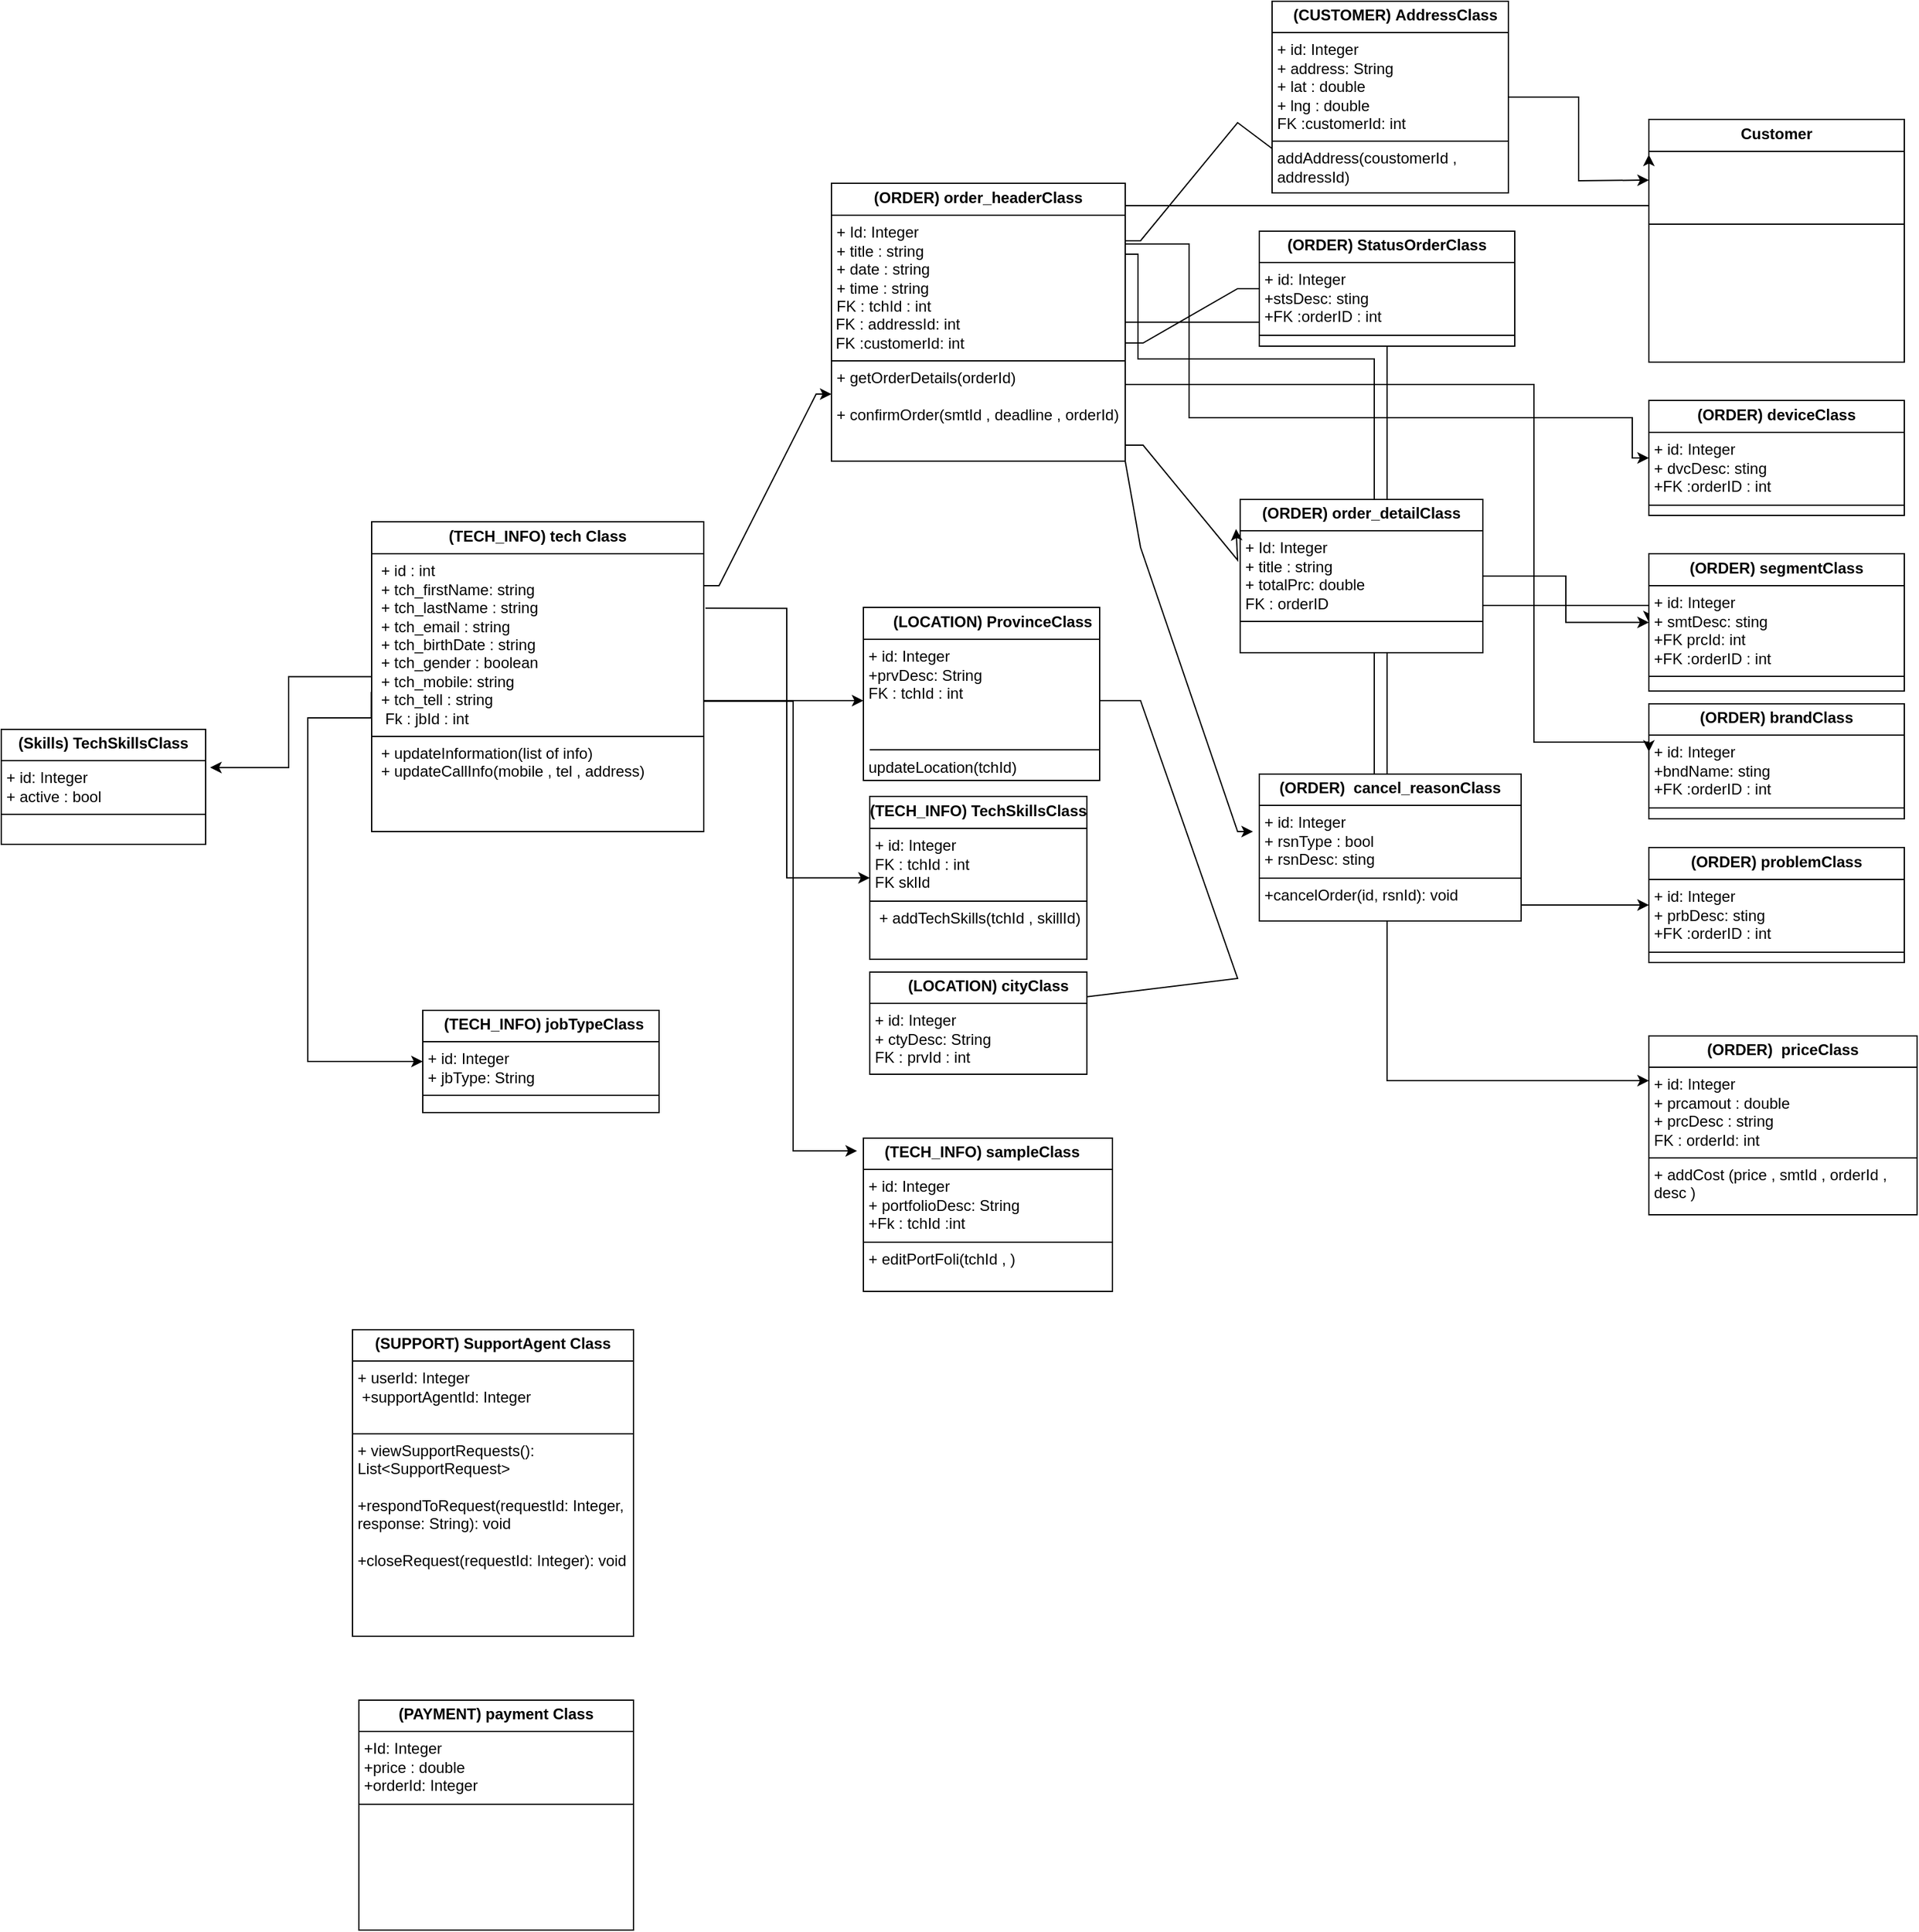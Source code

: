 <mxfile version="24.8.0">
  <diagram name="Page-1" id="c4acf3e9-155e-7222-9cf6-157b1a14988f">
    <mxGraphModel dx="2204" dy="1768" grid="1" gridSize="10" guides="1" tooltips="1" connect="1" arrows="1" fold="1" page="1" pageScale="1" pageWidth="850" pageHeight="1100" background="none" math="0" shadow="0">
      <root>
        <mxCell id="0" />
        <mxCell id="1" parent="0" />
        <mxCell id="KMtnxI4F0yMecvli3GG7-17" value="" style="edgeStyle=orthogonalEdgeStyle;rounded=0;orthogonalLoop=1;jettySize=auto;html=1;noEdgeStyle=1;orthogonal=1;" parent="1" source="KMtnxI4F0yMecvli3GG7-1" target="KMtnxI4F0yMecvli3GG7-8" edge="1">
          <mxGeometry relative="1" as="geometry">
            <Array as="points">
              <mxPoint x="272" y="417.5" />
              <mxPoint x="348" y="267.5" />
            </Array>
          </mxGeometry>
        </mxCell>
        <mxCell id="lpgFom8J8HqN0DXa00Fs-9" style="edgeStyle=orthogonalEdgeStyle;rounded=0;orthogonalLoop=1;jettySize=auto;html=1;noEdgeStyle=1;orthogonal=1;" edge="1" parent="1" source="KMtnxI4F0yMecvli3GG7-1" target="lpgFom8J8HqN0DXa00Fs-5">
          <mxGeometry relative="1" as="geometry">
            <Array as="points">
              <mxPoint x="274" y="507.5" />
              <mxPoint x="348" y="507.5" />
            </Array>
          </mxGeometry>
        </mxCell>
        <mxCell id="lpgFom8J8HqN0DXa00Fs-34" style="edgeStyle=orthogonalEdgeStyle;rounded=0;orthogonalLoop=1;jettySize=auto;html=1;" edge="1" parent="1" source="KMtnxI4F0yMecvli3GG7-1">
          <mxGeometry relative="1" as="geometry">
            <mxPoint x="380" y="860" as="targetPoint" />
            <Array as="points">
              <mxPoint x="330" y="508" />
              <mxPoint x="330" y="860" />
            </Array>
          </mxGeometry>
        </mxCell>
        <mxCell id="lpgFom8J8HqN0DXa00Fs-46" style="edgeStyle=orthogonalEdgeStyle;rounded=0;orthogonalLoop=1;jettySize=auto;html=1;entryX=0;entryY=0.5;entryDx=0;entryDy=0;exitX=-0.001;exitY=0.549;exitDx=0;exitDy=0;exitPerimeter=0;" edge="1" parent="1" source="KMtnxI4F0yMecvli3GG7-1" target="lpgFom8J8HqN0DXa00Fs-45">
          <mxGeometry relative="1" as="geometry">
            <mxPoint x="-10" y="520" as="sourcePoint" />
            <mxPoint x="-140" y="749.95" as="targetPoint" />
            <Array as="points">
              <mxPoint x="-50" y="521" />
              <mxPoint x="-50" y="790" />
            </Array>
          </mxGeometry>
        </mxCell>
        <mxCell id="lpgFom8J8HqN0DXa00Fs-47" style="edgeStyle=orthogonalEdgeStyle;rounded=0;orthogonalLoop=1;jettySize=auto;html=1;entryX=0;entryY=0.5;entryDx=0;entryDy=0;exitX=1.005;exitY=0.279;exitDx=0;exitDy=0;exitPerimeter=0;" edge="1" parent="1" source="KMtnxI4F0yMecvli3GG7-1" target="KMtnxI4F0yMecvli3GG7-4">
          <mxGeometry relative="1" as="geometry" />
        </mxCell>
        <mxCell id="KMtnxI4F0yMecvli3GG7-1" value="&lt;p style=&quot;margin:0px;margin-top:4px;text-align:center;&quot;&gt;&lt;b&gt;(TECH_INFO) tech Class&lt;/b&gt;&lt;/p&gt;&lt;hr size=&quot;1&quot; style=&quot;border-style:solid;&quot;&gt;&lt;p style=&quot;margin:0px;margin-left:4px;&quot;&gt;&amp;nbsp;+ id : int&lt;br&gt;&amp;nbsp;+ tch_firstName: string&lt;/p&gt;&lt;p style=&quot;margin:0px;margin-left:4px;&quot;&gt;&amp;nbsp;+&amp;nbsp;&lt;span style=&quot;background-color: initial;&quot;&gt;tch_&lt;/span&gt;&lt;span style=&quot;background-color: initial;&quot;&gt;lastName : string&lt;/span&gt;&lt;/p&gt;&lt;p style=&quot;margin:0px;margin-left:4px;&quot;&gt;&amp;nbsp;+&amp;nbsp;&lt;span style=&quot;background-color: initial;&quot;&gt;tch_&lt;/span&gt;&lt;span style=&quot;background-color: initial;&quot;&gt;email : string&lt;/span&gt;&lt;/p&gt;&lt;p style=&quot;margin:0px;margin-left:4px;&quot;&gt;&amp;nbsp;+ tch_birthDate : string&lt;/p&gt;&lt;p style=&quot;margin:0px;margin-left:4px;&quot;&gt;&amp;nbsp;+ tch_gender : boolean&lt;/p&gt;&lt;p style=&quot;margin:0px;margin-left:4px;&quot;&gt;&lt;span style=&quot;background-color: initial;&quot;&gt;&amp;nbsp;+ tch_mobile: string&lt;/span&gt;&lt;/p&gt;&lt;p style=&quot;margin:0px;margin-left:4px;&quot;&gt;&amp;nbsp;+ tch_tell : string&lt;/p&gt;&lt;p style=&quot;margin:0px;margin-left:4px;&quot;&gt;&amp;nbsp; Fk : jbId : int&lt;/p&gt;&lt;hr size=&quot;1&quot; style=&quot;border-style:solid;&quot;&gt;&lt;p style=&quot;margin:0px;margin-left:4px;&quot;&gt;&amp;nbsp;+ updateInformation(list of info)&lt;/p&gt;&lt;p style=&quot;margin:0px;margin-left:4px;&quot;&gt;&amp;nbsp;+ updateCallInfo(mobile , tel , address)&lt;br&gt;&amp;nbsp;&lt;br&gt;&amp;nbsp;&lt;br&gt;&amp;nbsp;&lt;br&gt;&lt;/p&gt;" style="verticalAlign=top;align=left;overflow=fill;html=1;whiteSpace=wrap;" parent="1" vertex="1">
          <mxGeometry y="367.5" width="260" height="242.5" as="geometry" />
        </mxCell>
        <mxCell id="KMtnxI4F0yMecvli3GG7-4" value="&lt;p style=&quot;margin:0px;margin-top:4px;text-align:center;&quot;&gt;&lt;b style=&quot;background-color: initial;&quot;&gt;(&lt;/b&gt;&lt;b&gt;TECH_INFO&lt;/b&gt;&lt;b style=&quot;background-color: initial;&quot;&gt;) Tech&lt;/b&gt;&lt;b&gt;&lt;span style=&quot;background-color: initial; text-align: left;&quot;&gt;SkillsC&lt;/span&gt;lass&lt;/b&gt;&lt;/p&gt;&lt;hr size=&quot;1&quot; style=&quot;border-style:solid;&quot;&gt;&lt;p style=&quot;margin:0px;margin-left:4px;&quot;&gt;+ id: Integer&lt;/p&gt;&lt;p style=&quot;margin:0px;margin-left:4px;&quot;&gt;FK : tchId : int&lt;/p&gt;&lt;p style=&quot;margin:0px;margin-left:4px;&quot;&gt;FK sklId&lt;/p&gt;&lt;hr size=&quot;1&quot; style=&quot;border-style:solid;&quot;&gt;&lt;p style=&quot;margin:0px;margin-left:4px;&quot;&gt;&amp;nbsp;+ addTech&lt;span style=&quot;background-color: initial;&quot;&gt;Skills(tchId , skillId)&lt;/span&gt;&lt;/p&gt;" style="verticalAlign=top;align=left;overflow=fill;html=1;whiteSpace=wrap;" parent="1" vertex="1">
          <mxGeometry x="390" y="582.5" width="170" height="127.5" as="geometry" />
        </mxCell>
        <mxCell id="snw6YQC0UfUEKD113gLJ-5" style="edgeStyle=orthogonalEdgeStyle;rounded=0;orthogonalLoop=1;jettySize=auto;html=1;entryX=0.25;entryY=1;entryDx=0;entryDy=0;noEdgeStyle=1;orthogonal=1;" parent="1" source="KMtnxI4F0yMecvli3GG7-8" target="snw6YQC0UfUEKD113gLJ-4" edge="1">
          <mxGeometry relative="1" as="geometry">
            <Array as="points">
              <mxPoint x="602" y="147.5" />
              <mxPoint x="678" y="55" />
            </Array>
          </mxGeometry>
        </mxCell>
        <mxCell id="lpgFom8J8HqN0DXa00Fs-20" style="edgeStyle=orthogonalEdgeStyle;rounded=0;orthogonalLoop=1;jettySize=auto;html=1;entryX=1;entryY=0.5;entryDx=0;entryDy=0;noEdgeStyle=1;orthogonal=1;" edge="1" parent="1" source="KMtnxI4F0yMecvli3GG7-8" target="lpgFom8J8HqN0DXa00Fs-19">
          <mxGeometry relative="1" as="geometry">
            <Array as="points">
              <mxPoint x="604" y="227.5" />
              <mxPoint x="678" y="185" />
            </Array>
          </mxGeometry>
        </mxCell>
        <mxCell id="lpgFom8J8HqN0DXa00Fs-38" style="edgeStyle=orthogonalEdgeStyle;rounded=0;orthogonalLoop=1;jettySize=auto;html=1;entryX=0;entryY=0.5;entryDx=0;entryDy=0;" edge="1" parent="1" source="KMtnxI4F0yMecvli3GG7-8" target="lpgFom8J8HqN0DXa00Fs-29">
          <mxGeometry relative="1" as="geometry">
            <Array as="points">
              <mxPoint x="785" y="260" />
              <mxPoint x="785" y="433" />
            </Array>
          </mxGeometry>
        </mxCell>
        <mxCell id="lpgFom8J8HqN0DXa00Fs-42" style="edgeStyle=orthogonalEdgeStyle;rounded=0;orthogonalLoop=1;jettySize=auto;html=1;entryX=0;entryY=0.5;entryDx=0;entryDy=0;exitX=1;exitY=0.216;exitDx=0;exitDy=0;exitPerimeter=0;" edge="1" parent="1" source="KMtnxI4F0yMecvli3GG7-8" target="lpgFom8J8HqN0DXa00Fs-24">
          <mxGeometry relative="1" as="geometry">
            <Array as="points">
              <mxPoint x="600" y="158" />
              <mxPoint x="600" y="240" />
              <mxPoint x="785" y="240" />
              <mxPoint x="785" y="668" />
            </Array>
          </mxGeometry>
        </mxCell>
        <mxCell id="lpgFom8J8HqN0DXa00Fs-44" style="edgeStyle=orthogonalEdgeStyle;rounded=0;orthogonalLoop=1;jettySize=auto;html=1;entryX=0;entryY=0.25;entryDx=0;entryDy=0;" edge="1" parent="1" source="KMtnxI4F0yMecvli3GG7-8" target="lpgFom8J8HqN0DXa00Fs-43">
          <mxGeometry relative="1" as="geometry" />
        </mxCell>
        <mxCell id="KMtnxI4F0yMecvli3GG7-8" value="&lt;p style=&quot;margin:0px;margin-top:4px;text-align:center;&quot;&gt;&lt;b&gt;(ORDER)&amp;nbsp;&lt;/b&gt;&lt;b style=&quot;background-color: initial;&quot;&gt;order_headerClass&lt;/b&gt;&lt;/p&gt;&lt;hr size=&quot;1&quot; style=&quot;border-style:solid;&quot;&gt;&lt;p style=&quot;margin:0px;margin-left:4px;&quot;&gt;+ Id: Integer&lt;/p&gt;&lt;p style=&quot;margin:0px;margin-left:4px;&quot;&gt;+ title : string&lt;/p&gt;&lt;p style=&quot;margin:0px;margin-left:4px;&quot;&gt;+ date : string&lt;br&gt;+ time : string&lt;br&gt;&lt;/p&gt;&lt;p style=&quot;margin:0px;margin-left:4px;&quot;&gt;&lt;span style=&quot;background-color: initial;&quot;&gt;FK : tchId : int&lt;/span&gt;&lt;/p&gt;&amp;nbsp;FK : addressId: int&lt;div&gt;&amp;nbsp;FK :customerId: int&lt;br&gt;&lt;hr size=&quot;1&quot; style=&quot;border-style:solid;&quot;&gt;&lt;p style=&quot;margin:0px;margin-left:4px;&quot;&gt;+ getOrderDetails(orderId)&lt;/p&gt;&lt;p style=&quot;margin:0px;margin-left:4px;&quot;&gt;&lt;br&gt;+ confirmOrder(smtId , deadline , orderId)&lt;/p&gt;&lt;p style=&quot;margin:0px;margin-left:4px;&quot;&gt;&lt;br&gt;&lt;/p&gt;&lt;p style=&quot;margin:0px;margin-left:4px;&quot;&gt;&lt;br&gt;&lt;/p&gt;&lt;p style=&quot;margin:0px;margin-left:4px;&quot;&gt;&amp;nbsp;&lt;/p&gt;&lt;p style=&quot;margin:0px;margin-left:4px;&quot;&gt;&lt;br&gt;&lt;br&gt;&lt;/p&gt;&lt;/div&gt;" style="verticalAlign=top;align=left;overflow=fill;html=1;whiteSpace=wrap;" parent="1" vertex="1">
          <mxGeometry x="360" y="102.5" width="230" height="217.5" as="geometry" />
        </mxCell>
        <mxCell id="8-92jS36UHPeJMl3_JFY-2" value="&lt;p style=&quot;margin:0px;margin-top:4px;text-align:center;&quot;&gt;&lt;b&gt;(SUPPORT) SupportAgent Class&lt;/b&gt;&lt;br&gt;&lt;/p&gt;&lt;hr size=&quot;1&quot; style=&quot;border-style:solid;&quot;&gt;&lt;p style=&quot;margin:0px;margin-left:4px;&quot;&gt;+ userId: Integer&lt;/p&gt;&lt;p style=&quot;margin:0px;margin-left:4px;&quot;&gt;&amp;nbsp;+supportAgentId:&amp;nbsp;&lt;span style=&quot;background-color: initial;&quot;&gt;Integer&lt;/span&gt;&lt;/p&gt;&lt;p style=&quot;margin:0px;margin-left:4px;&quot;&gt;&lt;br&gt;&lt;/p&gt;&lt;hr size=&quot;1&quot; style=&quot;border-style:solid;&quot;&gt;&lt;p style=&quot;margin:0px;margin-left:4px;&quot;&gt;+ viewSupportRequests(): List&amp;lt;SupportRequest&amp;gt;&lt;br&gt;&lt;br&gt;+respondToRequest(requestId: Integer, response: String): void&lt;br&gt;&lt;br&gt;+closeRequest(requestId: Integer): void&lt;br&gt;&lt;/p&gt;" style="verticalAlign=top;align=left;overflow=fill;html=1;whiteSpace=wrap;" parent="1" vertex="1">
          <mxGeometry x="-15" y="1000" width="220" height="240" as="geometry" />
        </mxCell>
        <mxCell id="8-92jS36UHPeJMl3_JFY-3" style="edgeStyle=orthogonalEdgeStyle;rounded=0;orthogonalLoop=1;jettySize=auto;html=1;exitX=0.5;exitY=1;exitDx=0;exitDy=0;" parent="1" source="8-92jS36UHPeJMl3_JFY-2" target="8-92jS36UHPeJMl3_JFY-2" edge="1">
          <mxGeometry relative="1" as="geometry" />
        </mxCell>
        <mxCell id="8-92jS36UHPeJMl3_JFY-4" value="&lt;p style=&quot;margin:0px;margin-top:4px;text-align:center;&quot;&gt;&lt;b&gt;(PAYMENT) payment Class&lt;/b&gt;&lt;br&gt;&lt;/p&gt;&lt;hr size=&quot;1&quot; style=&quot;border-style:solid;&quot;&gt;&lt;p style=&quot;margin:0px;margin-left:4px;&quot;&gt;+Id: Integer&lt;/p&gt;&lt;p style=&quot;margin:0px;margin-left:4px;&quot;&gt;+price : double&lt;/p&gt;&lt;p style=&quot;margin:0px;margin-left:4px;&quot;&gt;+orderId:&amp;nbsp;&lt;span style=&quot;background-color: initial;&quot;&gt;Integer&lt;/span&gt;&lt;/p&gt;&lt;hr size=&quot;1&quot; style=&quot;border-style:solid;&quot;&gt;&lt;p style=&quot;margin:0px;margin-left:4px;&quot;&gt;&lt;br&gt;&lt;br&gt;&lt;br&gt;&lt;/p&gt;" style="verticalAlign=top;align=left;overflow=fill;html=1;whiteSpace=wrap;" parent="1" vertex="1">
          <mxGeometry x="-10" y="1290" width="215" height="180" as="geometry" />
        </mxCell>
        <mxCell id="snw6YQC0UfUEKD113gLJ-1" value="&lt;p style=&quot;margin:0px;margin-top:4px;text-align:center;&quot;&gt;&lt;b&gt;Customer&lt;/b&gt;&lt;/p&gt;&lt;hr size=&quot;1&quot; style=&quot;border-style:solid;&quot;&gt;&lt;p style=&quot;margin:0px;margin-left:4px;&quot;&gt;&lt;br&gt;&lt;br&gt;&lt;/p&gt;&lt;p style=&quot;margin:0px;margin-left:4px;&quot;&gt;&amp;nbsp;&lt;br&gt;&lt;/p&gt;&lt;hr size=&quot;1&quot; style=&quot;border-style:solid;&quot;&gt;&lt;p style=&quot;margin:0px;margin-left:4px;&quot;&gt;&amp;nbsp;&lt;br&gt;&lt;/p&gt;" style="verticalAlign=top;align=left;overflow=fill;html=1;whiteSpace=wrap;" parent="1" vertex="1">
          <mxGeometry x="1000" y="52.5" width="200" height="190" as="geometry" />
        </mxCell>
        <mxCell id="lpgFom8J8HqN0DXa00Fs-36" style="edgeStyle=orthogonalEdgeStyle;rounded=0;orthogonalLoop=1;jettySize=auto;html=1;" edge="1" parent="1" source="snw6YQC0UfUEKD113gLJ-4">
          <mxGeometry relative="1" as="geometry">
            <mxPoint x="1000" y="100" as="targetPoint" />
          </mxGeometry>
        </mxCell>
        <mxCell id="snw6YQC0UfUEKD113gLJ-4" value="&lt;p style=&quot;text-align: left; margin: 4px 0px 0px;&quot;&gt;&lt;b style=&quot;background-color: initial;&quot;&gt;&amp;nbsp; &amp;nbsp; &amp;nbsp;(CUSTOMER)&amp;nbsp;&lt;/b&gt;&lt;b&gt;&lt;span style=&quot;background-color: initial;&quot;&gt;AddressC&lt;/span&gt;lass&lt;/b&gt;&lt;/p&gt;&lt;hr size=&quot;1&quot; style=&quot;border-style:solid;&quot;&gt;&lt;p style=&quot;margin:0px;margin-left:4px;&quot;&gt;+ id: Integer&lt;/p&gt;&lt;p style=&quot;margin:0px;margin-left:4px;&quot;&gt;+ address: String&lt;/p&gt;&lt;p style=&quot;margin:0px;margin-left:4px;&quot;&gt;+ lat : double&lt;br&gt;+ lng : double&lt;/p&gt;&lt;p style=&quot;margin:0px;margin-left:4px;&quot;&gt;FK :customerId: int&lt;/p&gt;&lt;hr size=&quot;1&quot; style=&quot;border-style:solid;&quot;&gt;&lt;p style=&quot;margin:0px;margin-left:4px;&quot;&gt;addAddress(coustomerId , addressId)&lt;/p&gt;" style="verticalAlign=top;align=left;overflow=fill;html=1;whiteSpace=wrap;" parent="1" vertex="1">
          <mxGeometry x="705" y="-40" width="185" height="150" as="geometry" />
        </mxCell>
        <mxCell id="lpgFom8J8HqN0DXa00Fs-11" style="edgeStyle=orthogonalEdgeStyle;rounded=0;orthogonalLoop=1;jettySize=auto;html=1;entryX=0;entryY=0.5;entryDx=0;entryDy=0;noEdgeStyle=1;orthogonal=1;" edge="1" parent="1" source="lpgFom8J8HqN0DXa00Fs-5" target="lpgFom8J8HqN0DXa00Fs-6">
          <mxGeometry relative="1" as="geometry">
            <Array as="points">
              <mxPoint x="602" y="507.5" />
              <mxPoint x="678" y="725" />
            </Array>
          </mxGeometry>
        </mxCell>
        <mxCell id="lpgFom8J8HqN0DXa00Fs-48" style="edgeStyle=orthogonalEdgeStyle;rounded=0;orthogonalLoop=1;jettySize=auto;html=1;exitX=1;exitY=1;exitDx=0;exitDy=0;" edge="1" parent="1" source="lpgFom8J8HqN0DXa00Fs-5">
          <mxGeometry relative="1" as="geometry">
            <mxPoint x="565.053" y="560" as="targetPoint" />
          </mxGeometry>
        </mxCell>
        <mxCell id="lpgFom8J8HqN0DXa00Fs-5" value="&lt;p style=&quot;text-align: left; margin: 4px 0px 0px;&quot;&gt;&lt;b style=&quot;background-color: initial;&quot;&gt;&amp;nbsp; &amp;nbsp; &amp;nbsp; &amp;nbsp;(&lt;/b&gt;&lt;b style=&quot;background-color: initial;&quot;&gt;LOCATION&lt;/b&gt;&lt;b style=&quot;background-color: initial;&quot;&gt;) &lt;/b&gt;&lt;span style=&quot;background-color: initial;&quot;&gt;&lt;b&gt;ProvinceC&lt;/b&gt;&lt;/span&gt;&lt;b&gt;lass&lt;/b&gt;&lt;/p&gt;&lt;hr size=&quot;1&quot; style=&quot;border-style:solid;&quot;&gt;&lt;p style=&quot;margin:0px;margin-left:4px;&quot;&gt;+ id: Integer&lt;/p&gt;&lt;p style=&quot;margin:0px;margin-left:4px;&quot;&gt;+prvDesc: String&lt;br&gt;FK : tchId : int&lt;/p&gt;&lt;p style=&quot;margin:0px;margin-left:4px;&quot;&gt;&lt;br&gt;&lt;/p&gt;&lt;p style=&quot;margin:0px;margin-left:4px;&quot;&gt;&lt;br&gt;&lt;/p&gt;&lt;p style=&quot;margin:0px;margin-left:4px;&quot;&gt;&lt;br&gt;&lt;/p&gt;&lt;p style=&quot;margin:0px;margin-left:4px;&quot;&gt;updateLocation(tchId)&lt;br&gt;&lt;/p&gt;" style="verticalAlign=top;align=left;overflow=fill;html=1;whiteSpace=wrap;" vertex="1" parent="1">
          <mxGeometry x="385" y="434.5" width="185" height="135.5" as="geometry" />
        </mxCell>
        <mxCell id="lpgFom8J8HqN0DXa00Fs-6" value="&lt;p style=&quot;text-align: left; margin: 4px 0px 0px;&quot;&gt;&lt;b style=&quot;background-color: initial;&quot;&gt;&amp;nbsp; &amp;nbsp; &amp;nbsp; &amp;nbsp; &amp;nbsp;(LOCATION) cityClass&lt;/b&gt;&lt;/p&gt;&lt;hr size=&quot;1&quot; style=&quot;border-style:solid;&quot;&gt;&lt;p style=&quot;margin:0px;margin-left:4px;&quot;&gt;+ id: Integer&lt;/p&gt;&lt;p style=&quot;margin:0px;margin-left:4px;&quot;&gt;+ ctyDesc: String&lt;br&gt;FK :&amp;nbsp;&lt;span style=&quot;background-color: initial;&quot;&gt;prvId&lt;/span&gt;&lt;span style=&quot;background-color: initial;&quot;&gt;&amp;nbsp;: int&lt;/span&gt;&lt;/p&gt;&lt;hr size=&quot;1&quot; style=&quot;border-style:solid;&quot;&gt;&lt;p style=&quot;margin:0px;margin-left:4px;&quot;&gt;&lt;br&gt;&lt;/p&gt;" style="verticalAlign=top;align=left;overflow=fill;html=1;whiteSpace=wrap;" vertex="1" parent="1">
          <mxGeometry x="390" y="720" width="170" height="80" as="geometry" />
        </mxCell>
        <mxCell id="lpgFom8J8HqN0DXa00Fs-12" value="&lt;p style=&quot;text-align: left; margin: 4px 0px 0px;&quot;&gt;&lt;b style=&quot;background-color: initial;&quot;&gt;&amp;nbsp; &amp;nbsp; &amp;nbsp;(&lt;/b&gt;&lt;b style=&quot;text-align: center;&quot;&gt;TECH_INFO&lt;/b&gt;&lt;span style=&quot;background-color: initial; text-wrap: nowrap; color: rgba(0, 0, 0, 0); font-family: monospace; font-size: 0px;&quot;&gt;%3CmxGraphModel%3E%3Croot%3E%3CmxCell%20id%3D%220%22%2F%3E%3CmxCell%20id%3D%221%22%20parent%3D%220%22%2F%3E%3CmxCell%20id%3D%222%22%20value%3D%22%26lt%3Bp%20style%3D%26quot%3Btext-align%3A%20left%3B%20margin%3A%204px%200px%200px%3B%26quot%3B%26gt%3B%26lt%3Bb%20style%3D%26quot%3Bbackground-color%3A%20initial%3B%26quot%3B%26gt%3B%26amp%3Bnbsp%3B%20%26amp%3Bnbsp%3B%20%26amp%3Bnbsp%3B%20%26amp%3Bnbsp%3B%20%26amp%3Bnbsp%3B(City)%20City%20class%26lt%3B%2Fb%26gt%3B%26lt%3B%2Fp%26gt%3B%26lt%3Bhr%20size%3D%26quot%3B1%26quot%3B%20style%3D%26quot%3Bborder-style%3Asolid%3B%26quot%3B%26gt%3B%26lt%3Bp%20style%3D%26quot%3Bmargin%3A0px%3Bmargin-left%3A4px%3B%26quot%3B%26gt%3B%2B%20id%3A%20Integer%26lt%3B%2Fp%26gt%3B%26lt%3Bp%20style%3D%26quot%3Bmargin%3A0px%3Bmargin-left%3A4px%3B%26quot%3B%26gt%3B%2B%20ctyDesc%3A%20String%26lt%3Bbr%26gt%3BFK%20%3A%26amp%3Bnbsp%3B%26lt%3Bspan%20style%3D%26quot%3Bbackground-color%3A%20initial%3B%26quot%3B%26gt%3BprvDescId%26lt%3B%2Fspan%26gt%3B%26lt%3Bspan%20style%3D%26quot%3Bbackground-color%3A%20initial%3B%26quot%3B%26gt%3B%26amp%3Bnbsp%3B%3A%20int%26lt%3B%2Fspan%26gt%3B%26lt%3B%2Fp%26gt%3B%26lt%3Bhr%20size%3D%26quot%3B1%26quot%3B%20style%3D%26quot%3Bborder-style%3Asolid%3B%26quot%3B%26gt%3B%26lt%3Bp%20style%3D%26quot%3Bmargin%3A0px%3Bmargin-left%3A4px%3B%26quot%3B%26gt%3B%26lt%3Bbr%26gt%3B%26lt%3B%2Fp%26gt%3B%22%20style%3D%22verticalAlign%3Dtop%3Balign%3Dleft%3Boverflow%3Dfill%3Bhtml%3D1%3BwhiteSpace%3Dwrap%3B%22%20vertex%3D%221%22%20parent%3D%221%22%3E%3CmxGeometry%20x%3D%22285%22%20y%3D%22590%22%20width%3D%22170%22%20height%3D%2280%22%20as%3D%22geometry%22%2F%3E%3C%2FmxCell%3E%3C%2Froot%3E%3C%2FmxGraphModel%3E&lt;/span&gt;&lt;b style=&quot;background-color: initial;&quot;&gt;)&amp;nbsp;&lt;/b&gt;&lt;span style=&quot;background-color: initial;&quot;&gt;&lt;b&gt;sampleClass&lt;/b&gt;&lt;/span&gt;&lt;span style=&quot;background-color: initial; color: rgba(0, 0, 0, 0); font-family: monospace; font-size: 0px; text-wrap: nowrap;&quot;&gt;%3CmxGraphModel%3E%3Croot%3E%3CmxCell%20id%3D%220%22%2F%3E%3CmxCell%20id%3D%221%22%20parent%3D%220%22%2F%3E%3CmxCell%20id%3D%222%22%20value%3D%22%26lt%3Bp%20style%3D%26quot%3Btext-align%3A%20left%3B%20margin%3A%204px%200px%200px%3B%26quot%3B%26gt%3B%26lt%3Bb%20style%3D%26quot%3Bbackground-color%3A%20initial%3B%26quot%3B%26gt%3B%26amp%3Bnbsp%3B%20%26amp%3Bnbsp%3B%20%26amp%3Bnbsp%3B%20%26amp%3Bnbsp%3B%20%26amp%3Bnbsp%3B(City)%20City%20class%26lt%3B%2Fb%26gt%3B%26lt%3B%2Fp%26gt%3B%26lt%3Bhr%20size%3D%26quot%3B1%26quot%3B%20style%3D%26quot%3Bborder-style%3Asolid%3B%26quot%3B%26gt%3B%26lt%3Bp%20style%3D%26quot%3Bmargin%3A0px%3Bmargin-left%3A4px%3B%26quot%3B%26gt%3B%2B%20id%3A%20Integer%26lt%3B%2Fp%26gt%3B%26lt%3Bp%20style%3D%26quot%3Bmargin%3A0px%3Bmargin-left%3A4px%3B%26quot%3B%26gt%3B%2B%20ctyDesc%3A%20String%26lt%3Bbr%26gt%3BFK%20%3A%26amp%3Bnbsp%3B%26lt%3Bspan%20style%3D%26quot%3Bbackground-color%3A%20initial%3B%26quot%3B%26gt%3BprvDescId%26lt%3B%2Fspan%26gt%3B%26lt%3Bspan%20style%3D%26quot%3Bbackground-color%3A%20initial%3B%26quot%3B%26gt%3B%26amp%3Bnbsp%3B%3A%20int%26lt%3B%2Fspan%26gt%3B%26lt%3B%2Fp%26gt%3B%26lt%3Bhr%20size%3D%26quot%3B1%26quot%3B%20style%3D%26quot%3Bborder-style%3Asolid%3B%26quot%3B%26gt%3B%26lt%3Bp%20style%3D%26quot%3Bmargin%3A0px%3Bmargin-left%3A4px%3B%26quot%3B%26gt%3B%26lt%3Bbr%26gt%3B%26lt%3B%2Fp%26gt%3B%22%20style%3D%22verticalAlign%3Dtop%3Balign%3Dleft%3Boverflow%3Dfill%3Bhtml%3D1%3BwhiteSpace%3Dwrap%3B%22%20vertex%3D%221%22%20parent%3D%221%22%3E%3CmxGeometry%20x%3D%22285%22%20y%3D%22590%22%20width%3D%22170%22%20height%3D%2280%22%20as%3D%22geometry%22%2F%3E%3C%2FmxCell%3E%3C%2Froot%3E%3C%2FmxGraphModel%3E&lt;/span&gt;&lt;/p&gt;&lt;hr size=&quot;1&quot; style=&quot;border-style:solid;&quot;&gt;&lt;p style=&quot;margin:0px;margin-left:4px;&quot;&gt;+ id: Integer&lt;/p&gt;&lt;p style=&quot;margin:0px;margin-left:4px;&quot;&gt;+ p&lt;span style=&quot;background-color: initial;&quot;&gt;ortfolio&lt;/span&gt;&lt;span style=&quot;background-color: initial;&quot;&gt;Desc: String&lt;/span&gt;&lt;/p&gt;&lt;p style=&quot;margin:0px;margin-left:4px;&quot;&gt;&lt;span style=&quot;background-color: initial;&quot;&gt;+Fk : tchId :int&lt;/span&gt;&lt;/p&gt;&lt;hr size=&quot;1&quot; style=&quot;border-style:solid;&quot;&gt;&lt;p style=&quot;margin:0px;margin-left:4px;&quot;&gt;+ editPortFoli(tchId , )&lt;br&gt;&lt;/p&gt;" style="verticalAlign=top;align=left;overflow=fill;html=1;whiteSpace=wrap;" vertex="1" parent="1">
          <mxGeometry x="385" y="850" width="195" height="120" as="geometry" />
        </mxCell>
        <mxCell id="lpgFom8J8HqN0DXa00Fs-39" value="" style="edgeStyle=orthogonalEdgeStyle;rounded=0;orthogonalLoop=1;jettySize=auto;html=1;" edge="1" parent="1" source="lpgFom8J8HqN0DXa00Fs-17" target="lpgFom8J8HqN0DXa00Fs-29">
          <mxGeometry relative="1" as="geometry" />
        </mxCell>
        <mxCell id="lpgFom8J8HqN0DXa00Fs-17" value="&lt;p style=&quot;margin:0px;margin-top:4px;text-align:center;&quot;&gt;&lt;b&gt;(&lt;/b&gt;&lt;b&gt;ORDER&lt;/b&gt;&lt;b&gt;)&amp;nbsp;&lt;/b&gt;&lt;b style=&quot;background-color: initial;&quot;&gt;order_detailClass&lt;/b&gt;&lt;/p&gt;&lt;hr size=&quot;1&quot; style=&quot;border-style:solid;&quot;&gt;&lt;p style=&quot;margin:0px;margin-left:4px;&quot;&gt;+ Id: Integer&lt;/p&gt;&lt;p style=&quot;margin:0px;margin-left:4px;&quot;&gt;+ title : string&lt;/p&gt;&lt;p style=&quot;margin:0px;margin-left:4px;&quot;&gt;+ totalPrc: double&lt;/p&gt;&lt;p style=&quot;margin:0px;margin-left:4px;&quot;&gt;FK : orderID&lt;/p&gt;&lt;hr size=&quot;1&quot; style=&quot;border-style:solid;&quot;&gt;&lt;p style=&quot;margin:0px;margin-left:4px;&quot;&gt;&lt;br&gt;&lt;br&gt;&lt;br&gt;&lt;br&gt;&lt;/p&gt;" style="verticalAlign=top;align=left;overflow=fill;html=1;whiteSpace=wrap;" vertex="1" parent="1">
          <mxGeometry x="680" y="350" width="190" height="120" as="geometry" />
        </mxCell>
        <mxCell id="lpgFom8J8HqN0DXa00Fs-18" style="edgeStyle=orthogonalEdgeStyle;rounded=0;orthogonalLoop=1;jettySize=auto;html=1;entryX=-0.017;entryY=0.193;entryDx=0;entryDy=0;entryPerimeter=0;noEdgeStyle=1;orthogonal=1;" edge="1" parent="1" source="KMtnxI4F0yMecvli3GG7-8" target="lpgFom8J8HqN0DXa00Fs-17">
          <mxGeometry relative="1" as="geometry">
            <Array as="points">
              <mxPoint x="604" y="307.5" />
              <mxPoint x="678" y="397.5" />
            </Array>
          </mxGeometry>
        </mxCell>
        <mxCell id="lpgFom8J8HqN0DXa00Fs-19" value="&lt;p style=&quot;margin:0px;margin-top:4px;text-align:center;&quot;&gt;&lt;b&gt;(&lt;/b&gt;&lt;b&gt;ORDER&lt;/b&gt;&lt;b&gt;) StatusOrderClass&lt;/b&gt;&lt;br&gt;&lt;/p&gt;&lt;hr size=&quot;1&quot; style=&quot;border-style:solid;&quot;&gt;&lt;p style=&quot;margin:0px;margin-left:4px;&quot;&gt;+ id: Integer&lt;/p&gt;&lt;p style=&quot;margin:0px;margin-left:4px;&quot;&gt;+stsDesc:&amp;nbsp;&lt;span style=&quot;background-color: initial;&quot;&gt;sting&lt;/span&gt;&lt;/p&gt;&lt;p style=&quot;margin:0px;margin-left:4px;&quot;&gt;&lt;span style=&quot;text-align: center;&quot;&gt;+FK :orderID : int&lt;/span&gt;&lt;span style=&quot;background-color: initial;&quot;&gt;&lt;br&gt;&lt;/span&gt;&lt;/p&gt;&lt;hr size=&quot;1&quot; style=&quot;border-style:solid;&quot;&gt;&lt;p style=&quot;margin:0px;margin-left:4px;&quot;&gt;&lt;br&gt;&lt;br&gt;&lt;br&gt;&lt;/p&gt;" style="verticalAlign=top;align=left;overflow=fill;html=1;whiteSpace=wrap;" vertex="1" parent="1">
          <mxGeometry x="695" y="140" width="200" height="90" as="geometry" />
        </mxCell>
        <mxCell id="lpgFom8J8HqN0DXa00Fs-21" value="&lt;p style=&quot;margin:0px;margin-top:4px;text-align:center;&quot;&gt;&lt;b&gt;(&lt;/b&gt;&lt;b&gt;ORDER&lt;/b&gt;&lt;b&gt;) brandClass&lt;/b&gt;&lt;br&gt;&lt;/p&gt;&lt;hr size=&quot;1&quot; style=&quot;border-style:solid;&quot;&gt;&lt;p style=&quot;margin:0px;margin-left:4px;&quot;&gt;+ id: Integer&lt;/p&gt;&lt;p style=&quot;margin:0px;margin-left:4px;&quot;&gt;+bndName:&amp;nbsp;&lt;span style=&quot;background-color: initial;&quot;&gt;sting&lt;/span&gt;&lt;/p&gt;&lt;p style=&quot;margin:0px;margin-left:4px;&quot;&gt;&lt;span style=&quot;text-align: center;&quot;&gt;+FK :orderID : int&lt;/span&gt;&lt;span style=&quot;background-color: initial;&quot;&gt;&lt;br&gt;&lt;/span&gt;&lt;/p&gt;&lt;hr size=&quot;1&quot; style=&quot;border-style:solid;&quot;&gt;&lt;p style=&quot;margin:0px;margin-left:4px;&quot;&gt;&lt;br&gt;&lt;br&gt;&lt;br&gt;&lt;/p&gt;" style="verticalAlign=top;align=left;overflow=fill;html=1;whiteSpace=wrap;" vertex="1" parent="1">
          <mxGeometry x="1000" y="510" width="200" height="90" as="geometry" />
        </mxCell>
        <mxCell id="lpgFom8J8HqN0DXa00Fs-24" value="&lt;p style=&quot;margin:0px;margin-top:4px;text-align:center;&quot;&gt;&lt;b&gt;(&lt;/b&gt;&lt;b&gt;ORDER&lt;/b&gt;&lt;b&gt;) problemClass&lt;/b&gt;&lt;br&gt;&lt;/p&gt;&lt;hr size=&quot;1&quot; style=&quot;border-style:solid;&quot;&gt;&lt;p style=&quot;margin:0px;margin-left:4px;&quot;&gt;+ id: Integer&lt;/p&gt;&lt;p style=&quot;margin:0px;margin-left:4px;&quot;&gt;+ prbDesc:&amp;nbsp;&lt;span style=&quot;background-color: initial;&quot;&gt;sting&lt;/span&gt;&lt;/p&gt;&lt;p style=&quot;margin:0px;margin-left:4px;&quot;&gt;&lt;span style=&quot;text-align: center;&quot;&gt;+FK :orderID : int&lt;/span&gt;&lt;span style=&quot;background-color: initial;&quot;&gt;&lt;br&gt;&lt;/span&gt;&lt;/p&gt;&lt;hr size=&quot;1&quot; style=&quot;border-style:solid;&quot;&gt;&lt;p style=&quot;margin:0px;margin-left:4px;&quot;&gt;&lt;br&gt;&lt;br&gt;&lt;br&gt;&lt;/p&gt;" style="verticalAlign=top;align=left;overflow=fill;html=1;whiteSpace=wrap;" vertex="1" parent="1">
          <mxGeometry x="1000" y="622.5" width="200" height="90" as="geometry" />
        </mxCell>
        <mxCell id="lpgFom8J8HqN0DXa00Fs-26" value="&lt;p style=&quot;margin:0px;margin-top:4px;text-align:center;&quot;&gt;&lt;b&gt;(&lt;/b&gt;&lt;b&gt;ORDER&lt;/b&gt;&lt;b&gt;)&amp;nbsp;&lt;/b&gt;&lt;b&gt;device&lt;/b&gt;&lt;b&gt;Class&lt;/b&gt;&lt;br&gt;&lt;/p&gt;&lt;hr size=&quot;1&quot; style=&quot;border-style:solid;&quot;&gt;&lt;p style=&quot;margin:0px;margin-left:4px;&quot;&gt;+ id: Integer&lt;/p&gt;&lt;p style=&quot;margin:0px;margin-left:4px;&quot;&gt;+&amp;nbsp;&lt;span style=&quot;text-align: center;&quot;&gt;dvc&lt;/span&gt;Desc:&amp;nbsp;&lt;span style=&quot;background-color: initial;&quot;&gt;sting&lt;/span&gt;&lt;/p&gt;&lt;p style=&quot;margin:0px;margin-left:4px;&quot;&gt;&lt;span style=&quot;text-align: center;&quot;&gt;+FK :orderID : int&lt;/span&gt;&lt;span style=&quot;background-color: initial;&quot;&gt;&lt;br&gt;&lt;/span&gt;&lt;/p&gt;&lt;hr size=&quot;1&quot; style=&quot;border-style:solid;&quot;&gt;&lt;p style=&quot;margin:0px;margin-left:4px;&quot;&gt;&lt;br&gt;&lt;br&gt;&lt;br&gt;&lt;/p&gt;" style="verticalAlign=top;align=left;overflow=fill;html=1;whiteSpace=wrap;" vertex="1" parent="1">
          <mxGeometry x="1000" y="272.5" width="200" height="90" as="geometry" />
        </mxCell>
        <mxCell id="lpgFom8J8HqN0DXa00Fs-29" value="&lt;p style=&quot;margin:0px;margin-top:4px;text-align:center;&quot;&gt;&lt;b&gt;(&lt;/b&gt;&lt;b&gt;ORDER&lt;/b&gt;&lt;b&gt;) segment&lt;/b&gt;&lt;b&gt;Class&lt;/b&gt;&lt;br&gt;&lt;/p&gt;&lt;hr size=&quot;1&quot; style=&quot;border-style:solid;&quot;&gt;&lt;p style=&quot;margin:0px;margin-left:4px;&quot;&gt;+ id: Integer&lt;/p&gt;&lt;p style=&quot;margin:0px;margin-left:4px;&quot;&gt;&lt;span style=&quot;text-align: center; background-color: initial;&quot;&gt;+ smt&lt;/span&gt;&lt;span style=&quot;text-align: center; background-color: initial;&quot;&gt;Desc:&amp;nbsp;&lt;/span&gt;&lt;span style=&quot;text-align: center; background-color: initial;&quot;&gt;sting&lt;/span&gt;&lt;/p&gt;&lt;p style=&quot;margin:0px;margin-left:4px;&quot;&gt;&lt;span style=&quot;text-align: center; background-color: initial;&quot;&gt;+FK prcId: int&lt;/span&gt;&lt;/p&gt;&lt;p style=&quot;margin:0px;margin-left:4px;&quot;&gt;&lt;span style=&quot;text-align: center; background-color: initial;&quot;&gt;+FK :orderID : int&lt;/span&gt;&lt;/p&gt;&lt;hr size=&quot;1&quot; style=&quot;border-style:solid;&quot;&gt;&lt;p style=&quot;margin:0px;margin-left:4px;&quot;&gt;&lt;br&gt;&lt;br&gt;&lt;br&gt;&lt;/p&gt;" style="verticalAlign=top;align=left;overflow=fill;html=1;whiteSpace=wrap;" vertex="1" parent="1">
          <mxGeometry x="1000" y="392.5" width="200" height="107.5" as="geometry" />
        </mxCell>
        <mxCell id="lpgFom8J8HqN0DXa00Fs-31" value="&lt;p style=&quot;margin:0px;margin-top:4px;text-align:center;&quot;&gt;&lt;b&gt;(&lt;/b&gt;&lt;b&gt;ORDER&lt;/b&gt;&lt;span style=&quot;background-color: initial;&quot;&gt;&lt;b&gt;)&amp;nbsp; cancel_reasonClass&lt;/b&gt;&lt;/span&gt;&lt;/p&gt;&lt;hr size=&quot;1&quot; style=&quot;border-style:solid;&quot;&gt;&lt;p style=&quot;margin:0px;margin-left:4px;&quot;&gt;+ id: Integer&lt;/p&gt;&lt;p style=&quot;margin:0px;margin-left:4px;&quot;&gt;+ rsnType : bool&lt;/p&gt;&lt;p style=&quot;margin:0px;margin-left:4px;&quot;&gt;+ rsnDesc:&amp;nbsp;&lt;span style=&quot;background-color: initial;&quot;&gt;sting&lt;/span&gt;&lt;/p&gt;&lt;hr size=&quot;1&quot; style=&quot;border-style:solid;&quot;&gt;&lt;p style=&quot;margin:0px;margin-left:4px;&quot;&gt;+cancelOrder(id, rsnId): void&lt;br&gt;&lt;br&gt;&lt;br&gt;&lt;/p&gt;" style="verticalAlign=top;align=left;overflow=fill;html=1;whiteSpace=wrap;" vertex="1" parent="1">
          <mxGeometry x="695" y="565" width="205" height="115" as="geometry" />
        </mxCell>
        <mxCell id="lpgFom8J8HqN0DXa00Fs-32" style="edgeStyle=orthogonalEdgeStyle;rounded=0;orthogonalLoop=1;jettySize=auto;html=1;noEdgeStyle=1;orthogonal=1;" edge="1" parent="1" source="KMtnxI4F0yMecvli3GG7-8">
          <mxGeometry relative="1" as="geometry">
            <Array as="points">
              <mxPoint x="602" y="387.5" />
              <mxPoint x="678" y="610" />
            </Array>
            <mxPoint x="690" y="610" as="targetPoint" />
          </mxGeometry>
        </mxCell>
        <mxCell id="lpgFom8J8HqN0DXa00Fs-35" style="edgeStyle=orthogonalEdgeStyle;rounded=0;orthogonalLoop=1;jettySize=auto;html=1;entryX=0;entryY=0.145;entryDx=0;entryDy=0;entryPerimeter=0;" edge="1" parent="1" source="KMtnxI4F0yMecvli3GG7-8" target="snw6YQC0UfUEKD113gLJ-1">
          <mxGeometry relative="1" as="geometry">
            <Array as="points">
              <mxPoint x="1000" y="120" />
            </Array>
          </mxGeometry>
        </mxCell>
        <mxCell id="lpgFom8J8HqN0DXa00Fs-37" style="edgeStyle=orthogonalEdgeStyle;rounded=0;orthogonalLoop=1;jettySize=auto;html=1;entryX=0;entryY=0.5;entryDx=0;entryDy=0;" edge="1" parent="1" target="lpgFom8J8HqN0DXa00Fs-26">
          <mxGeometry relative="1" as="geometry">
            <mxPoint x="590" y="150" as="sourcePoint" />
            <mxPoint x="986.8" y="358.14" as="targetPoint" />
            <Array as="points">
              <mxPoint x="640" y="150" />
              <mxPoint x="640" y="286" />
              <mxPoint x="987" y="286" />
              <mxPoint x="987" y="318" />
            </Array>
          </mxGeometry>
        </mxCell>
        <mxCell id="lpgFom8J8HqN0DXa00Fs-40" style="edgeStyle=orthogonalEdgeStyle;rounded=0;orthogonalLoop=1;jettySize=auto;html=1;entryX=0;entryY=0.417;entryDx=0;entryDy=0;entryPerimeter=0;" edge="1" parent="1" source="KMtnxI4F0yMecvli3GG7-8" target="lpgFom8J8HqN0DXa00Fs-21">
          <mxGeometry relative="1" as="geometry">
            <Array as="points">
              <mxPoint x="910" y="260" />
              <mxPoint x="910" y="540" />
            </Array>
          </mxGeometry>
        </mxCell>
        <mxCell id="lpgFom8J8HqN0DXa00Fs-43" value="&lt;p style=&quot;margin:0px;margin-top:4px;text-align:center;&quot;&gt;&lt;b&gt;(&lt;/b&gt;&lt;b&gt;ORDER&lt;/b&gt;&lt;span style=&quot;background-color: initial;&quot;&gt;&lt;b&gt;)&amp;nbsp; priceClass&lt;/b&gt;&lt;/span&gt;&lt;/p&gt;&lt;hr size=&quot;1&quot; style=&quot;border-style:solid;&quot;&gt;&lt;p style=&quot;margin:0px;margin-left:4px;&quot;&gt;+ id: Integer&lt;/p&gt;&lt;p style=&quot;margin:0px;margin-left:4px;&quot;&gt;+ prcamout : double&lt;br&gt;+ prcDesc : string&lt;/p&gt;&lt;p style=&quot;margin:0px;margin-left:4px;&quot;&gt;FK : orderId: int&lt;/p&gt;&lt;hr size=&quot;1&quot; style=&quot;border-style:solid;&quot;&gt;&lt;p style=&quot;margin:0px;margin-left:4px;&quot;&gt;+ addCost (price , smtId , orderId ,&amp;nbsp; desc )&lt;br&gt;&lt;br&gt;&lt;br&gt;&lt;/p&gt;" style="verticalAlign=top;align=left;overflow=fill;html=1;whiteSpace=wrap;" vertex="1" parent="1">
          <mxGeometry x="1000" y="770" width="210" height="140" as="geometry" />
        </mxCell>
        <mxCell id="lpgFom8J8HqN0DXa00Fs-45" value="&lt;p style=&quot;text-align: left; margin: 4px 0px 0px;&quot;&gt;&lt;b style=&quot;background-color: initial;&quot;&gt;&amp;nbsp; &amp;nbsp; &amp;nbsp;(&lt;/b&gt;&lt;b style=&quot;text-align: center;&quot;&gt;TECH_INFO&lt;/b&gt;&lt;span style=&quot;background-color: initial; text-wrap: nowrap; color: rgba(0, 0, 0, 0); font-family: monospace; font-size: 0px;&quot;&gt;%3CmxGraphModel%3E%3Croot%3E%3CmxCell%20id%3D%220%22%2F%3E%3CmxCell%20id%3D%221%22%20parent%3D%220%22%2F%3E%3CmxCell%20id%3D%222%22%20value%3D%22%26lt%3Bp%20style%3D%26quot%3Btext-align%3A%20left%3B%20margin%3A%204px%200px%200px%3B%26quot%3B%26gt%3B%26lt%3Bb%20style%3D%26quot%3Bbackground-color%3A%20initial%3B%26quot%3B%26gt%3B%26amp%3Bnbsp%3B%20%26amp%3Bnbsp%3B%20%26amp%3Bnbsp%3B%20%26amp%3Bnbsp%3B%20%26amp%3Bnbsp%3B(City)%20City%20class%26lt%3B%2Fb%26gt%3B%26lt%3B%2Fp%26gt%3B%26lt%3Bhr%20size%3D%26quot%3B1%26quot%3B%20style%3D%26quot%3Bborder-style%3Asolid%3B%26quot%3B%26gt%3B%26lt%3Bp%20style%3D%26quot%3Bmargin%3A0px%3Bmargin-left%3A4px%3B%26quot%3B%26gt%3B%2B%20id%3A%20Integer%26lt%3B%2Fp%26gt%3B%26lt%3Bp%20style%3D%26quot%3Bmargin%3A0px%3Bmargin-left%3A4px%3B%26quot%3B%26gt%3B%2B%20ctyDesc%3A%20String%26lt%3Bbr%26gt%3BFK%20%3A%26amp%3Bnbsp%3B%26lt%3Bspan%20style%3D%26quot%3Bbackground-color%3A%20initial%3B%26quot%3B%26gt%3BprvDescId%26lt%3B%2Fspan%26gt%3B%26lt%3Bspan%20style%3D%26quot%3Bbackground-color%3A%20initial%3B%26quot%3B%26gt%3B%26amp%3Bnbsp%3B%3A%20int%26lt%3B%2Fspan%26gt%3B%26lt%3B%2Fp%26gt%3B%26lt%3Bhr%20size%3D%26quot%3B1%26quot%3B%20style%3D%26quot%3Bborder-style%3Asolid%3B%26quot%3B%26gt%3B%26lt%3Bp%20style%3D%26quot%3Bmargin%3A0px%3Bmargin-left%3A4px%3B%26quot%3B%26gt%3B%26lt%3Bbr%26gt%3B%26lt%3B%2Fp%26gt%3B%22%20style%3D%22verticalAlign%3Dtop%3Balign%3Dleft%3Boverflow%3Dfill%3Bhtml%3D1%3BwhiteSpace%3Dwrap%3B%22%20vertex%3D%221%22%20parent%3D%221%22%3E%3CmxGeometry%20x%3D%22285%22%20y%3D%22590%22%20width%3D%22170%22%20height%3D%2280%22%20as%3D%22geometry%22%2F%3E%3C%2FmxCell%3E%3C%2Froot%3E%3C%2FmxGraphModel%3E&lt;/span&gt;&lt;b style=&quot;background-color: initial;&quot;&gt;) jobTypeClass&lt;/b&gt;&lt;span style=&quot;background-color: initial; color: rgba(0, 0, 0, 0); font-family: monospace; font-size: 0px; text-wrap: nowrap;&quot;&gt;%3CmxGraphModel%3E%3Croot%3E%3CmxCell%20id%3D%220%22%2F%3E%3CmxCell%20id%3D%221%22%20parent%3D%220%22%2F%3E%3CmxCell%20id%3D%222%22%20value%3D%22%26lt%3Bp%20style%3D%26quot%3Btext-align%3A%20left%3B%20margin%3A%204px%200px%200px%3B%26quot%3B%26gt%3B%26lt%3Bb%20style%3D%26quot%3Bbackground-color%3A%20initial%3B%26quot%3B%26gt%3B%26amp%3Bnbsp%3B%20%26amp%3Bnbsp%3B%20%26amp%3Bnbsp%3B%20%26amp%3Bnbsp%3B%20%26amp%3Bnbsp%3B(City)%20City%20class%26lt%3B%2Fb%26gt%3B%26lt%3B%2Fp%26gt%3B%26lt%3Bhr%20size%3D%26quot%3B1%26quot%3B%20style%3D%26quot%3Bborder-style%3Asolid%3B%26quot%3B%26gt%3B%26lt%3Bp%20style%3D%26quot%3Bmargin%3A0px%3Bmargin-left%3A4px%3B%26quot%3B%26gt%3B%2B%20id%3A%20Integer%26lt%3B%2Fp%26gt%3B%26lt%3Bp%20style%3D%26quot%3Bmargin%3A0px%3Bmargin-left%3A4px%3B%26quot%3B%26gt%3B%2B%20ctyDesc%3A%20String%26lt%3Bbr%26gt%3BFK%20%3A%26amp%3Bnbsp%3B%26lt%3Bspan%20style%3D%26quot%3Bbackground-color%3A%20initial%3B%26quot%3B%26gt%3BprvDescId%26lt%3B%2Fspan%26gt%3B%26lt%3Bspan%20style%3D%26quot%3Bbackground-color%3A%20initial%3B%26quot%3B%26gt%3B%26amp%3Bnbsp%3B%3A%20int%26lt%3B%2Fspan%26gt%3B%26lt%3B%2Fp%26gt%3B%26lt%3Bhr%20size%3D%26quot%3B1%26quot%3B%20style%3D%26quot%3Bborder-style%3Asolid%3B%26quot%3B%26gt%3B%26lt%3Bp%20style%3D%26quot%3Bmargin%3A0px%3Bmargin-left%3A4px%3B%26quot%3B%26gt%3B%26lt%3Bbr%26gt%3B%26lt%3B%2Fp%26gt%3B%22%20style%3D%22verticalAlign%3Dtop%3Balign%3Dleft%3Boverflow%3Dfill%3Bhtml%3D1%3BwhiteSpace%3Dwrap%3B%22%20vertex%3D%221%22%20parent%3D%221%22%3E%3CmxGeometry%20x%3D%22285%22%20y%3D%22590%22%20width%3D%22170%22%20height%3D%2280%22%20as%3D%22geometry%22%2F%3E%3C%2FmxCell%3E%3C%2Froot%3E%3C%2FmxGraphModel%3E&lt;/span&gt;&lt;/p&gt;&lt;hr size=&quot;1&quot; style=&quot;border-style:solid;&quot;&gt;&lt;p style=&quot;margin:0px;margin-left:4px;&quot;&gt;+ id: Integer&lt;/p&gt;&lt;p style=&quot;margin:0px;margin-left:4px;&quot;&gt;+ jbType&lt;span style=&quot;background-color: initial;&quot;&gt;: String&lt;/span&gt;&lt;/p&gt;&lt;hr size=&quot;1&quot; style=&quot;border-style:solid;&quot;&gt;&lt;p style=&quot;margin:0px;margin-left:4px;&quot;&gt;&lt;br&gt;&lt;/p&gt;" style="verticalAlign=top;align=left;overflow=fill;html=1;whiteSpace=wrap;" vertex="1" parent="1">
          <mxGeometry x="40" y="750" width="185" height="80" as="geometry" />
        </mxCell>
        <mxCell id="lpgFom8J8HqN0DXa00Fs-50" value="" style="line;strokeWidth=1;fillColor=none;align=left;verticalAlign=middle;spacingTop=-1;spacingLeft=3;spacingRight=3;rotatable=0;labelPosition=right;points=[];portConstraint=eastwest;strokeColor=inherit;" vertex="1" parent="1">
          <mxGeometry x="390" y="542" width="180" height="8" as="geometry" />
        </mxCell>
        <mxCell id="lpgFom8J8HqN0DXa00Fs-51" value="&lt;p style=&quot;margin:0px;margin-top:4px;text-align:center;&quot;&gt;&lt;b style=&quot;background-color: initial;&quot;&gt;(Skills&lt;/b&gt;&lt;b style=&quot;background-color: initial;&quot;&gt;) Tech&lt;/b&gt;&lt;b&gt;&lt;span style=&quot;background-color: initial; text-align: left;&quot;&gt;SkillsC&lt;/span&gt;lass&lt;/b&gt;&lt;/p&gt;&lt;hr size=&quot;1&quot; style=&quot;border-style:solid;&quot;&gt;&lt;p style=&quot;margin:0px;margin-left:4px;&quot;&gt;+ id: Integer&lt;/p&gt;&lt;p style=&quot;margin:0px;margin-left:4px;&quot;&gt;+ active : bool&lt;/p&gt;&lt;hr size=&quot;1&quot; style=&quot;border-style:solid;&quot;&gt;&lt;p style=&quot;margin:0px;margin-left:4px;&quot;&gt;&lt;br&gt;&lt;/p&gt;" style="verticalAlign=top;align=left;overflow=fill;html=1;whiteSpace=wrap;" vertex="1" parent="1">
          <mxGeometry x="-290" y="530" width="160" height="90" as="geometry" />
        </mxCell>
        <mxCell id="lpgFom8J8HqN0DXa00Fs-52" style="edgeStyle=orthogonalEdgeStyle;rounded=0;orthogonalLoop=1;jettySize=auto;html=1;entryX=1.022;entryY=0.332;entryDx=0;entryDy=0;entryPerimeter=0;" edge="1" parent="1" source="KMtnxI4F0yMecvli3GG7-1" target="lpgFom8J8HqN0DXa00Fs-51">
          <mxGeometry relative="1" as="geometry" />
        </mxCell>
      </root>
    </mxGraphModel>
  </diagram>
</mxfile>
